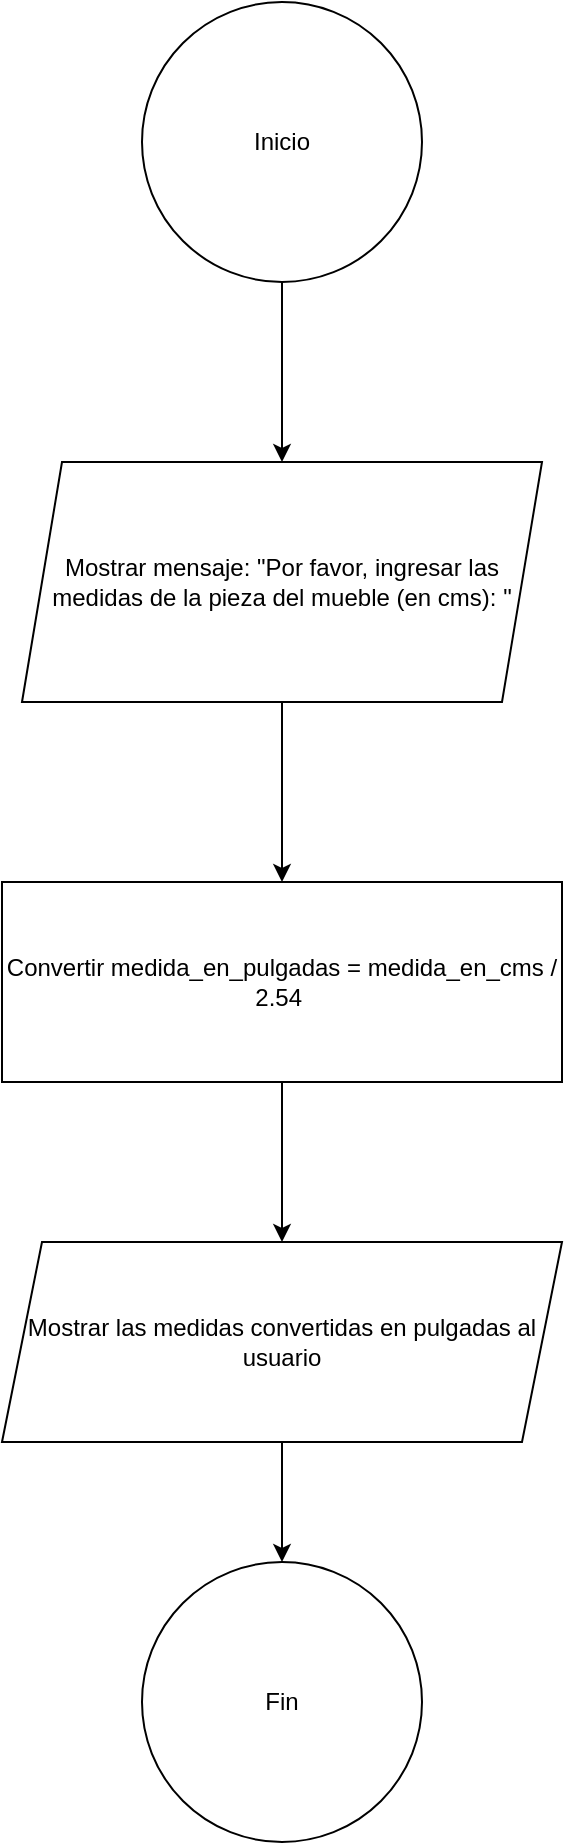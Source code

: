 <mxfile version="25.0.3">
  <diagram name="Page-1" id="oKn0hnXVgSk-dFPJLeWP">
    <mxGraphModel dx="786" dy="1611" grid="1" gridSize="10" guides="1" tooltips="1" connect="1" arrows="1" fold="1" page="1" pageScale="1" pageWidth="850" pageHeight="1100" math="0" shadow="0">
      <root>
        <mxCell id="0" />
        <mxCell id="1" parent="0" />
        <mxCell id="JFJE9_WZ0sGR8ScL9FYa-3" value="" style="edgeStyle=orthogonalEdgeStyle;rounded=0;orthogonalLoop=1;jettySize=auto;html=1;" edge="1" parent="1" source="JFJE9_WZ0sGR8ScL9FYa-1">
          <mxGeometry relative="1" as="geometry">
            <mxPoint x="400" y="210" as="targetPoint" />
          </mxGeometry>
        </mxCell>
        <mxCell id="JFJE9_WZ0sGR8ScL9FYa-1" value="Inicio" style="ellipse;whiteSpace=wrap;html=1;aspect=fixed;" vertex="1" parent="1">
          <mxGeometry x="330" y="-20" width="140" height="140" as="geometry" />
        </mxCell>
        <mxCell id="JFJE9_WZ0sGR8ScL9FYa-6" value="" style="edgeStyle=orthogonalEdgeStyle;rounded=0;orthogonalLoop=1;jettySize=auto;html=1;" edge="1" parent="1" source="JFJE9_WZ0sGR8ScL9FYa-4" target="JFJE9_WZ0sGR8ScL9FYa-5">
          <mxGeometry relative="1" as="geometry" />
        </mxCell>
        <mxCell id="JFJE9_WZ0sGR8ScL9FYa-4" value="Mostrar mensaje: &quot;Por favor, ingresar las medidas de la pieza del mueble (en cms): &quot;" style="shape=parallelogram;perimeter=parallelogramPerimeter;whiteSpace=wrap;html=1;fixedSize=1;" vertex="1" parent="1">
          <mxGeometry x="270" y="210" width="260" height="120" as="geometry" />
        </mxCell>
        <mxCell id="JFJE9_WZ0sGR8ScL9FYa-8" value="" style="edgeStyle=orthogonalEdgeStyle;rounded=0;orthogonalLoop=1;jettySize=auto;html=1;" edge="1" parent="1" source="JFJE9_WZ0sGR8ScL9FYa-5" target="JFJE9_WZ0sGR8ScL9FYa-7">
          <mxGeometry relative="1" as="geometry" />
        </mxCell>
        <mxCell id="JFJE9_WZ0sGR8ScL9FYa-5" value="Convertir medida_en_pulgadas = medida_en_cms / 2.54&amp;nbsp;" style="whiteSpace=wrap;html=1;" vertex="1" parent="1">
          <mxGeometry x="260" y="420" width="280" height="100" as="geometry" />
        </mxCell>
        <mxCell id="JFJE9_WZ0sGR8ScL9FYa-10" value="" style="edgeStyle=orthogonalEdgeStyle;rounded=0;orthogonalLoop=1;jettySize=auto;html=1;" edge="1" parent="1" source="JFJE9_WZ0sGR8ScL9FYa-7" target="JFJE9_WZ0sGR8ScL9FYa-9">
          <mxGeometry relative="1" as="geometry" />
        </mxCell>
        <mxCell id="JFJE9_WZ0sGR8ScL9FYa-7" value="Mostrar las medidas convertidas en pulgadas al usuario" style="shape=parallelogram;perimeter=parallelogramPerimeter;whiteSpace=wrap;html=1;fixedSize=1;" vertex="1" parent="1">
          <mxGeometry x="260" y="600" width="280" height="100" as="geometry" />
        </mxCell>
        <mxCell id="JFJE9_WZ0sGR8ScL9FYa-9" value="Fin" style="ellipse;whiteSpace=wrap;html=1;" vertex="1" parent="1">
          <mxGeometry x="330" y="760" width="140" height="140" as="geometry" />
        </mxCell>
      </root>
    </mxGraphModel>
  </diagram>
</mxfile>

